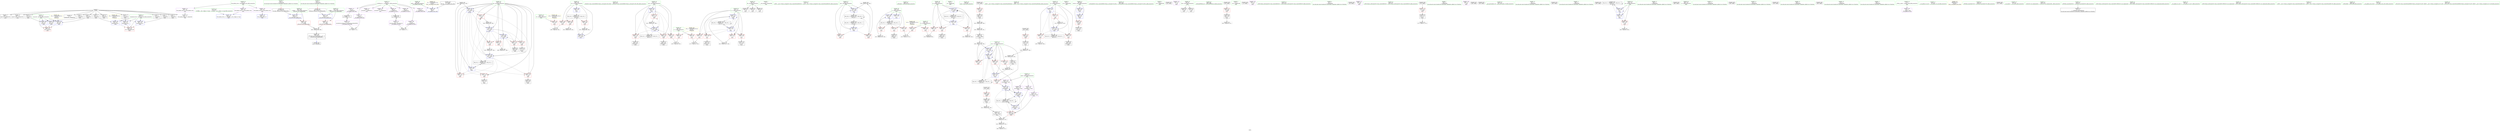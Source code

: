 digraph "SVFG" {
	label="SVFG";

	Node0x55cd1e6751c0 [shape=record,color=grey,label="{NodeID: 0\nNullPtr}"];
	Node0x55cd1e6751c0 -> Node0x55cd1e6a2020[style=solid];
	Node0x55cd1e6751c0 -> Node0x55cd1e6a2120[style=solid];
	Node0x55cd1e6751c0 -> Node0x55cd1e6a21f0[style=solid];
	Node0x55cd1e6751c0 -> Node0x55cd1e6a22c0[style=solid];
	Node0x55cd1e6751c0 -> Node0x55cd1e6a2390[style=solid];
	Node0x55cd1e6751c0 -> Node0x55cd1e6a2460[style=solid];
	Node0x55cd1e6751c0 -> Node0x55cd1e6a2530[style=solid];
	Node0x55cd1e6751c0 -> Node0x55cd1e6a2600[style=solid];
	Node0x55cd1e6751c0 -> Node0x55cd1e6a26d0[style=solid];
	Node0x55cd1e6751c0 -> Node0x55cd1e6a27a0[style=solid];
	Node0x55cd1e6751c0 -> Node0x55cd1e6a2870[style=solid];
	Node0x55cd1e6751c0 -> Node0x55cd1e6a2940[style=solid];
	Node0x55cd1e6751c0 -> Node0x55cd1e6a8e10[style=solid];
	Node0x55cd1e6ebc50 [shape=record,color=black,label="{NodeID: 443\n390 = PHI(131, )\n0th arg _ZStorSt13_Ios_OpenmodeS_ }"];
	Node0x55cd1e6ebc50 -> Node0x55cd1e6abc60[style=solid];
	Node0x55cd1e6a39b0 [shape=record,color=blue,label="{NodeID: 194\n94\<--219\nexn.slot\<--\nmain\n}"];
	Node0x55cd1e6a39b0 -> Node0x55cd1e6a6370[style=dashed];
	Node0x55cd1e684a40 [shape=record,color=purple,label="{NodeID: 111\n72\<--8\n\<--_Z1SB5cxx11\n__cxx_global_array_dtor\n}"];
	Node0x55cd1e684a40 -> Node0x55cd1e4df320[style=solid];
	Node0x55cd1e685400 [shape=record,color=green,label="{NodeID: 28\n68\<--69\n.addr\<--.addr_field_insensitive\n__cxx_global_array_dtor\n}"];
	Node0x55cd1e685400 -> Node0x55cd1e6a8f10[style=solid];
	Node0x55cd1e6b2020 [shape=record,color=grey,label="{NodeID: 305\n256 = Binary(255, 166, )\n}"];
	Node0x55cd1e6b2020 -> Node0x55cd1e6a3e90[style=solid];
	Node0x55cd1e6a6b90 [shape=record,color=red,label="{NodeID: 139\n184\<--108\n\<--i10\nmain\n}"];
	Node0x55cd1e6a6b90 -> Node0x55cd1e6b3e20[style=solid];
	Node0x55cd1e6a1580 [shape=record,color=green,label="{NodeID: 56\n191\<--192\n_ZStlsISt11char_traitsIcEERSt13basic_ostreamIcT_ES5_PKc\<--_ZStlsISt11char_traitsIcEERSt13basic_ostreamIcT_ES5_PKc_field_insensitive\n}"];
	Node0x55cd1e6a8250 [shape=record,color=red,label="{NodeID: 167\n315\<--126\n\<--r\nmain\n}"];
	Node0x55cd1e6a8250 -> Node0x55cd1e6b4420[style=solid];
	Node0x55cd1e6a2e50 [shape=record,color=black,label="{NodeID: 84\n200\<--92\n\<--fin\nmain\n}"];
	Node0x55cd1e6999e0 [shape=record,color=green,label="{NodeID: 1\n7\<--1\n__dso_handle\<--dummyObj\nGlob }"];
	Node0x55cd1e6ebde0 [shape=record,color=black,label="{NodeID: 444\n391 = PHI(132, )\n1st arg _ZStorSt13_Ios_OpenmodeS_ }"];
	Node0x55cd1e6ebde0 -> Node0x55cd1e6abd30[style=solid];
	Node0x55cd1e6a3a80 [shape=record,color=blue,label="{NodeID: 195\n96\<--221\nehselector.slot\<--\nmain\n}"];
	Node0x55cd1e6a3a80 -> Node0x55cd1e6a6440[style=dashed];
	Node0x55cd1e684b10 [shape=record,color=purple,label="{NodeID: 112\n79\<--8\n\<--_Z1SB5cxx11\n__cxx_global_array_dtor\n}"];
	Node0x55cd1e684b10 -> Node0x55cd1e6b4120[style=solid];
	Node0x55cd1e6854d0 [shape=record,color=green,label="{NodeID: 29\n77\<--78\n_ZNSt7__cxx1112basic_stringIcSt11char_traitsIcESaIcEED1Ev\<--_ZNSt7__cxx1112basic_stringIcSt11char_traitsIcESaIcEED1Ev_field_insensitive\n}"];
	Node0x55cd1e6b21a0 [shape=record,color=grey,label="{NodeID: 306\n349 = Binary(348, 166, )\n}"];
	Node0x55cd1e6b21a0 -> Node0x55cd1e6ab920[style=solid];
	Node0x55cd1e6a6c60 [shape=record,color=red,label="{NodeID: 140\n193\<--108\n\<--i10\nmain\n}"];
	Node0x55cd1e6a6c60 -> Node0x55cd1e6b1720[style=solid];
	Node0x55cd1e6a1680 [shape=record,color=green,label="{NodeID: 57\n196\<--197\n_ZNSolsEi\<--_ZNSolsEi_field_insensitive\n}"];
	Node0x55cd1e6d7920 [shape=record,color=yellow,style=double,label="{NodeID: 417\n2V_1 = ENCHI(MR_2V_0)\npts\{69 \}\nFun[__cxx_global_array_dtor]}"];
	Node0x55cd1e6d7920 -> Node0x55cd1e6a8f10[style=dashed];
	Node0x55cd1e6a8320 [shape=record,color=red,label="{NodeID: 168\n319\<--126\n\<--r\nmain\n}"];
	Node0x55cd1e6a8320 -> Node0x55cd1e6a09a0[style=solid];
	Node0x55cd1e6a2f20 [shape=record,color=black,label="{NodeID: 85\n158\<--157\nidxprom\<--\nmain\n}"];
	Node0x55cd1e682720 [shape=record,color=green,label="{NodeID: 2\n11\<--1\n.str\<--dummyObj\nGlob }"];
	Node0x55cd1e6ebee0 [shape=record,color=black,label="{NodeID: 445\n67 = PHI()\n0th arg __cxx_global_array_dtor }"];
	Node0x55cd1e6ebee0 -> Node0x55cd1e6a8f10[style=solid];
	Node0x55cd1e6a3b50 [shape=record,color=blue,label="{NodeID: 196\n114\<--129\nptr\<--\nmain\n}"];
	Node0x55cd1e6a3b50 -> Node0x55cd1e6a7070[style=dashed];
	Node0x55cd1e6a3b50 -> Node0x55cd1e6a7140[style=dashed];
	Node0x55cd1e6a3b50 -> Node0x55cd1e6a7210[style=dashed];
	Node0x55cd1e6a3b50 -> Node0x55cd1e6a72e0[style=dashed];
	Node0x55cd1e6a3b50 -> Node0x55cd1e6a3e90[style=dashed];
	Node0x55cd1e6a3b50 -> Node0x55cd1e6a4030[style=dashed];
	Node0x55cd1e6a3b50 -> Node0x55cd1e6c0b00[style=dashed];
	Node0x55cd1e684be0 [shape=record,color=purple,label="{NodeID: 113\n159\<--8\narrayidx\<--_Z1SB5cxx11\nmain\n}"];
	Node0x55cd1e6855d0 [shape=record,color=green,label="{NodeID: 30\n85\<--86\nmain\<--main_field_insensitive\n}"];
	Node0x55cd1e6b2320 [shape=record,color=grey,label="{NodeID: 307\n282 = Binary(166, 281, )\n}"];
	Node0x55cd1e6b2320 -> Node0x55cd1e6a0800[style=solid];
	Node0x55cd1e6a6d30 [shape=record,color=red,label="{NodeID: 141\n366\<--108\n\<--i10\nmain\n}"];
	Node0x55cd1e6a6d30 -> Node0x55cd1e6b1ea0[style=solid];
	Node0x55cd1e6a1780 [shape=record,color=green,label="{NodeID: 58\n236\<--237\n_ZNSt7__cxx1112basic_stringIcSt11char_traitsIcESaIcEEixEm\<--_ZNSt7__cxx1112basic_stringIcSt11char_traitsIcESaIcEEixEm_field_insensitive\n}"];
	Node0x55cd1e6a83f0 [shape=record,color=red,label="{NodeID: 169\n326\<--126\n\<--r\nmain\n}"];
	Node0x55cd1e6a83f0 -> Node0x55cd1e6a0b40[style=solid];
	Node0x55cd1e6a2ff0 [shape=record,color=black,label="{NodeID: 86\n209\<--208\nidxprom26\<--\nmain\n}"];
	Node0x55cd1e6822e0 [shape=record,color=green,label="{NodeID: 3\n13\<--1\n.str.2\<--dummyObj\nGlob }"];
	Node0x55cd1e6eca10 [shape=record,color=black,label="{NodeID: 446\n130 = PHI(389, )\n}"];
	Node0x55cd1e6a3c20 [shape=record,color=blue,label="{NodeID: 197\n116\<--129\np31\<--\nmain\n}"];
	Node0x55cd1e6a3c20 -> Node0x55cd1e6a76f0[style=dashed];
	Node0x55cd1e6a3c20 -> Node0x55cd1e6a77c0[style=dashed];
	Node0x55cd1e6a3c20 -> Node0x55cd1e6a7890[style=dashed];
	Node0x55cd1e6a3c20 -> Node0x55cd1e6a7960[style=dashed];
	Node0x55cd1e6a3c20 -> Node0x55cd1e6a4440[style=dashed];
	Node0x55cd1e6a3c20 -> Node0x55cd1e6c1000[style=dashed];
	Node0x55cd1e684cb0 [shape=record,color=purple,label="{NodeID: 114\n325\<--8\narrayidx77\<--_Z1SB5cxx11\nmain\n}"];
	Node0x55cd1e6856d0 [shape=record,color=green,label="{NodeID: 31\n88\<--89\nretval\<--retval_field_insensitive\nmain\n}"];
	Node0x55cd1e6856d0 -> Node0x55cd1e6a62a0[style=solid];
	Node0x55cd1e6856d0 -> Node0x55cd1e6a8fe0[style=solid];
	Node0x55cd1e6856d0 -> Node0x55cd1e6abb90[style=solid];
	Node0x55cd1e6b24a0 [shape=record,color=grey,label="{NodeID: 308\n281 = Binary(280, 249, )\n}"];
	Node0x55cd1e6b24a0 -> Node0x55cd1e6b2320[style=solid];
	Node0x55cd1e6a6e00 [shape=record,color=red,label="{NodeID: 142\n204\<--112\n\<--p\nmain\n}"];
	Node0x55cd1e6a6e00 -> Node0x55cd1e6b4720[style=solid];
	Node0x55cd1e6a1880 [shape=record,color=green,label="{NodeID: 59\n361\<--362\n_ZSt4endlIcSt11char_traitsIcEERSt13basic_ostreamIT_T0_ES6_\<--_ZSt4endlIcSt11char_traitsIcEERSt13basic_ostreamIT_T0_ES6__field_insensitive\n}"];
	Node0x55cd1e6a84c0 [shape=record,color=red,label="{NodeID: 170\n341\<--126\n\<--r\nmain\n}"];
	Node0x55cd1e6a84c0 -> Node0x55cd1e6b2920[style=solid];
	Node0x55cd1e6a30c0 [shape=record,color=black,label="{NodeID: 87\n234\<--233\nconv\<--\nmain\n}"];
	Node0x55cd1e682370 [shape=record,color=green,label="{NodeID: 4\n15\<--1\n.str.3\<--dummyObj\nGlob }"];
	Node0x55cd1e6ecc40 [shape=record,color=black,label="{NodeID: 447\n145 = PHI()\n}"];
	Node0x55cd1e6a3cf0 [shape=record,color=blue,label="{NodeID: 198\n118\<--212\ncurr\<--\nmain\n}"];
	Node0x55cd1e6a3cf0 -> Node0x55cd1e6a7a30[style=dashed];
	Node0x55cd1e6a3cf0 -> Node0x55cd1e6a7bd0[style=dashed];
	Node0x55cd1e6a3cf0 -> Node0x55cd1e6a7ca0[style=dashed];
	Node0x55cd1e6a3cf0 -> Node0x55cd1e6a3cf0[style=dashed];
	Node0x55cd1e6a3cf0 -> Node0x55cd1e6a3dc0[style=dashed];
	Node0x55cd1e6a3cf0 -> Node0x55cd1e6a4100[style=dashed];
	Node0x55cd1e6a3cf0 -> Node0x55cd1e6c1500[style=dashed];
	Node0x55cd1e6a5830 [shape=record,color=purple,label="{NodeID: 115\n135\<--11\n\<--.str\nmain\n}"];
	Node0x55cd1e6857a0 [shape=record,color=green,label="{NodeID: 32\n90\<--91\nfout\<--fout_field_insensitive\nmain\n}"];
	Node0x55cd1e6857a0 -> Node0x55cd1e6a2b10[style=solid];
	Node0x55cd1e6857a0 -> Node0x55cd1e6a2be0[style=solid];
	Node0x55cd1e6b2620 [shape=record,color=grey,label="{NodeID: 309\n288 = Binary(287, 166, )\n}"];
	Node0x55cd1e6b2620 -> Node0x55cd1e6a41d0[style=solid];
	Node0x55cd1e6a6ed0 [shape=record,color=red,label="{NodeID: 143\n208\<--112\n\<--p\nmain\n}"];
	Node0x55cd1e6a6ed0 -> Node0x55cd1e6a2ff0[style=solid];
	Node0x55cd1e6a1980 [shape=record,color=green,label="{NodeID: 60\n363\<--364\n_ZNSolsEPFRSoS_E\<--_ZNSolsEPFRSoS_E_field_insensitive\n}"];
	Node0x55cd1e6c0100 [shape=record,color=black,label="{NodeID: 337\nMR_18V_3 = PHI(MR_18V_4, MR_18V_2, )\npts\{109 \}\n}"];
	Node0x55cd1e6c0100 -> Node0x55cd1e6a6b90[style=dashed];
	Node0x55cd1e6c0100 -> Node0x55cd1e6a6c60[style=dashed];
	Node0x55cd1e6c0100 -> Node0x55cd1e6a6d30[style=dashed];
	Node0x55cd1e6c0100 -> Node0x55cd1e6abac0[style=dashed];
	Node0x55cd1e6a8590 [shape=record,color=red,label="{NodeID: 171\n238\<--235\n\<--call36\nmain\n}"];
	Node0x55cd1e6a8590 -> Node0x55cd1e6a3190[style=solid];
	Node0x55cd1e6a3190 [shape=record,color=black,label="{NodeID: 88\n239\<--238\nconv37\<--\nmain\n}"];
	Node0x55cd1e6a3190 -> Node0x55cd1e6b3ca0[style=solid];
	Node0x55cd1e682480 [shape=record,color=green,label="{NodeID: 5\n17\<--1\n.str.4\<--dummyObj\nGlob }"];
	Node0x55cd1e6ecd10 [shape=record,color=black,label="{NodeID: 448\n31 = PHI()\n}"];
	Node0x55cd1e6a3dc0 [shape=record,color=blue,label="{NodeID: 199\n118\<--253\ncurr\<--or\nmain\n}"];
	Node0x55cd1e6a3dc0 -> Node0x55cd1e6a7b00[style=dashed];
	Node0x55cd1e6a3dc0 -> Node0x55cd1e6a3cf0[style=dashed];
	Node0x55cd1e6a3dc0 -> Node0x55cd1e6c1500[style=dashed];
	Node0x55cd1e6a58c0 [shape=record,color=purple,label="{NodeID: 116\n139\<--13\n\<--.str.2\nmain\n}"];
	Node0x55cd1e685870 [shape=record,color=green,label="{NodeID: 33\n92\<--93\nfin\<--fin_field_insensitive\nmain\n}"];
	Node0x55cd1e685870 -> Node0x55cd1e6a2cb0[style=solid];
	Node0x55cd1e685870 -> Node0x55cd1e6a2d80[style=solid];
	Node0x55cd1e685870 -> Node0x55cd1e6a2e50[style=solid];
	Node0x55cd1e6b27a0 [shape=record,color=grey,label="{NodeID: 310\n285 = Binary(284, 283, )\n}"];
	Node0x55cd1e6b27a0 -> Node0x55cd1e6a4100[style=solid];
	Node0x55cd1e6a6fa0 [shape=record,color=red,label="{NodeID: 144\n214\<--112\n\<--p\nmain\n}"];
	Node0x55cd1e6a6fa0 -> Node0x55cd1e6b2f20[style=solid];
	Node0x55cd1e6a1a80 [shape=record,color=green,label="{NodeID: 61\n373\<--374\n_ZNSt14basic_ifstreamIcSt11char_traitsIcEED1Ev\<--_ZNSt14basic_ifstreamIcSt11char_traitsIcEED1Ev_field_insensitive\n}"];
	Node0x55cd1e6c0600 [shape=record,color=black,label="{NodeID: 338\nMR_20V_2 = PHI(MR_20V_4, MR_20V_1, )\npts\{113 \}\n}"];
	Node0x55cd1e6c0600 -> Node0x55cd1e6a9660[style=dashed];
	Node0x55cd1e6a8660 [shape=record,color=red,label="{NodeID: 172\n246\<--245\n\<--call41\nmain\n}"];
	Node0x55cd1e6a8660 -> Node0x55cd1e6a3330[style=solid];
	Node0x55cd1e6a3260 [shape=record,color=black,label="{NodeID: 89\n244\<--243\nconv39\<--\nmain\n}"];
	Node0x55cd1e682510 [shape=record,color=green,label="{NodeID: 6\n20\<--1\n\<--dummyObj\nCan only get source location for instruction, argument, global var or function.}"];
	Node0x55cd1e6ecde0 [shape=record,color=black,label="{NodeID: 449\n60 = PHI()\n}"];
	Node0x55cd1e6a3e90 [shape=record,color=blue,label="{NodeID: 200\n114\<--256\nptr\<--inc44\nmain\n}"];
	Node0x55cd1e6a3e90 -> Node0x55cd1e6a7070[style=dashed];
	Node0x55cd1e6a3e90 -> Node0x55cd1e6a7140[style=dashed];
	Node0x55cd1e6a3e90 -> Node0x55cd1e6a7210[style=dashed];
	Node0x55cd1e6a3e90 -> Node0x55cd1e6a72e0[style=dashed];
	Node0x55cd1e6a3e90 -> Node0x55cd1e6a3e90[style=dashed];
	Node0x55cd1e6a3e90 -> Node0x55cd1e6a4030[style=dashed];
	Node0x55cd1e6a3e90 -> Node0x55cd1e6c0b00[style=dashed];
	Node0x55cd1e6a5950 [shape=record,color=purple,label="{NodeID: 117\n189\<--15\n\<--.str.3\nmain\n}"];
	Node0x55cd1e685940 [shape=record,color=green,label="{NodeID: 34\n94\<--95\nexn.slot\<--exn.slot_field_insensitive\nmain\n}"];
	Node0x55cd1e685940 -> Node0x55cd1e6a6370[style=solid];
	Node0x55cd1e685940 -> Node0x55cd1e6a9250[style=solid];
	Node0x55cd1e685940 -> Node0x55cd1e6a93f0[style=solid];
	Node0x55cd1e685940 -> Node0x55cd1e6a39b0[style=solid];
	Node0x55cd1e6b2920 [shape=record,color=grey,label="{NodeID: 311\n342 = Binary(341, 166, )\n}"];
	Node0x55cd1e6b2920 -> Node0x55cd1e6ab850[style=solid];
	Node0x55cd1e6a7070 [shape=record,color=red,label="{NodeID: 145\n233\<--114\n\<--ptr\nmain\n}"];
	Node0x55cd1e6a7070 -> Node0x55cd1e6a30c0[style=solid];
	Node0x55cd1e6a1b80 [shape=record,color=green,label="{NodeID: 62\n376\<--377\n_ZNSt14basic_ofstreamIcSt11char_traitsIcEED1Ev\<--_ZNSt14basic_ofstreamIcSt11char_traitsIcEED1Ev_field_insensitive\n}"];
	Node0x55cd1e6c0b00 [shape=record,color=black,label="{NodeID: 339\nMR_22V_2 = PHI(MR_22V_4, MR_22V_1, )\npts\{115 \}\n}"];
	Node0x55cd1e6c0b00 -> Node0x55cd1e6a3b50[style=dashed];
	Node0x55cd1e6a8730 [shape=record,color=red,label="{NodeID: 173\n271\<--270\n\<--call50\nmain\n}"];
	Node0x55cd1e6a8730 -> Node0x55cd1e6a3670[style=solid];
	Node0x55cd1e6a3330 [shape=record,color=black,label="{NodeID: 90\n247\<--246\nconv42\<--\nmain\n}"];
	Node0x55cd1e6a3330 -> Node0x55cd1e6b1ba0[style=solid];
	Node0x55cd1e6825a0 [shape=record,color=green,label="{NodeID: 7\n129\<--1\n\<--dummyObj\nCan only get source location for instruction, argument, global var or function.}"];
	Node0x55cd1e6eceb0 [shape=record,color=black,label="{NodeID: 450\n245 = PHI()\n}"];
	Node0x55cd1e6eceb0 -> Node0x55cd1e6a8660[style=solid];
	Node0x55cd1e6a3f60 [shape=record,color=blue,label="{NodeID: 201\n261\<--258\narrayidx46\<--\nmain\n}"];
	Node0x55cd1e6a3f60 -> Node0x55cd1e6a88d0[style=dashed];
	Node0x55cd1e6a3f60 -> Node0x55cd1e6a3f60[style=dashed];
	Node0x55cd1e6a3f60 -> Node0x55cd1e6a4370[style=dashed];
	Node0x55cd1e6a3f60 -> Node0x55cd1e6c3200[style=dashed];
	Node0x55cd1e6a5a20 [shape=record,color=purple,label="{NodeID: 118\n198\<--17\n\<--.str.4\nmain\n}"];
	Node0x55cd1e685a10 [shape=record,color=green,label="{NodeID: 35\n96\<--97\nehselector.slot\<--ehselector.slot_field_insensitive\nmain\n}"];
	Node0x55cd1e685a10 -> Node0x55cd1e6a6440[style=solid];
	Node0x55cd1e685a10 -> Node0x55cd1e6a9320[style=solid];
	Node0x55cd1e685a10 -> Node0x55cd1e6a94c0[style=solid];
	Node0x55cd1e685a10 -> Node0x55cd1e6a3a80[style=solid];
	Node0x55cd1e6b2aa0 [shape=record,color=grey,label="{NodeID: 312\n354 = Binary(353, 166, )\n}"];
	Node0x55cd1e6b2aa0 -> Node0x55cd1e6ab9f0[style=solid];
	Node0x55cd1e6a7140 [shape=record,color=red,label="{NodeID: 146\n243\<--114\n\<--ptr\nmain\n}"];
	Node0x55cd1e6a7140 -> Node0x55cd1e6a3260[style=solid];
	Node0x55cd1e6a1c80 [shape=record,color=green,label="{NodeID: 63\n392\<--393\n__a.addr\<--__a.addr_field_insensitive\n_ZStorSt13_Ios_OpenmodeS_\n}"];
	Node0x55cd1e6a1c80 -> Node0x55cd1e6a8a70[style=solid];
	Node0x55cd1e6a1c80 -> Node0x55cd1e6abc60[style=solid];
	Node0x55cd1e6c1000 [shape=record,color=black,label="{NodeID: 340\nMR_24V_2 = PHI(MR_24V_4, MR_24V_1, )\npts\{117 \}\n}"];
	Node0x55cd1e6c1000 -> Node0x55cd1e6a3c20[style=dashed];
	Node0x55cd1e6a8800 [shape=record,color=red,label="{NodeID: 174\n279\<--278\n\<--call55\nmain\n}"];
	Node0x55cd1e6a8800 -> Node0x55cd1e6a0730[style=solid];
	Node0x55cd1e6a3400 [shape=record,color=black,label="{NodeID: 91\n251\<--250\nconv43\<--shl\nmain\n}"];
	Node0x55cd1e6a3400 -> Node0x55cd1e6b1d20[style=solid];
	Node0x55cd1e681640 [shape=record,color=green,label="{NodeID: 8\n131\<--1\n\<--dummyObj\nCan only get source location for instruction, argument, global var or function.|{<s0>6}}"];
	Node0x55cd1e681640:s0 -> Node0x55cd1e6ebc50[style=solid,color=red];
	Node0x55cd1e6ecfb0 [shape=record,color=black,label="{NodeID: 451\n148 = PHI()\n}"];
	Node0x55cd1e6a4030 [shape=record,color=blue,label="{NodeID: 202\n114\<--265\nptr\<--inc47\nmain\n}"];
	Node0x55cd1e6a4030 -> Node0x55cd1e6a73b0[style=dashed];
	Node0x55cd1e6a4030 -> Node0x55cd1e6a7480[style=dashed];
	Node0x55cd1e6a4030 -> Node0x55cd1e6a7550[style=dashed];
	Node0x55cd1e6a4030 -> Node0x55cd1e6a7620[style=dashed];
	Node0x55cd1e6a4030 -> Node0x55cd1e6a41d0[style=dashed];
	Node0x55cd1e6a4030 -> Node0x55cd1e6a42a0[style=dashed];
	Node0x55cd1e6a5af0 [shape=record,color=purple,label="{NodeID: 119\n443\<--19\nllvm.global_ctors_0\<--llvm.global_ctors\nGlob }"];
	Node0x55cd1e6a5af0 -> Node0x55cd1e6a8c10[style=solid];
	Node0x55cd1e683c30 [shape=record,color=green,label="{NodeID: 36\n98\<--99\nL\<--L_field_insensitive\nmain\n}"];
	Node0x55cd1e683c30 -> Node0x55cd1e6a6510[style=solid];
	Node0x55cd1e683c30 -> Node0x55cd1e6a65e0[style=solid];
	Node0x55cd1e6b2c20 [shape=record,color=grey,label="{NodeID: 313\n165 = Binary(164, 166, )\n}"];
	Node0x55cd1e6b2c20 -> Node0x55cd1e6a9180[style=solid];
	Node0x55cd1e6a7210 [shape=record,color=red,label="{NodeID: 147\n255\<--114\n\<--ptr\nmain\n}"];
	Node0x55cd1e6a7210 -> Node0x55cd1e6b2020[style=solid];
	Node0x55cd1e6a1d50 [shape=record,color=green,label="{NodeID: 64\n394\<--395\n__b.addr\<--__b.addr_field_insensitive\n_ZStorSt13_Ios_OpenmodeS_\n}"];
	Node0x55cd1e6a1d50 -> Node0x55cd1e6a8b40[style=solid];
	Node0x55cd1e6a1d50 -> Node0x55cd1e6abd30[style=solid];
	Node0x55cd1e6c1500 [shape=record,color=black,label="{NodeID: 341\nMR_26V_2 = PHI(MR_26V_3, MR_26V_1, )\npts\{119 \}\n}"];
	Node0x55cd1e6c1500 -> Node0x55cd1e6a3cf0[style=dashed];
	Node0x55cd1e6c1500 -> Node0x55cd1e6c1500[style=dashed];
	Node0x55cd1e6a88d0 [shape=record,color=red,label="{NodeID: 175\n322\<--321\n\<--arrayidx75\nmain\n}"];
	Node0x55cd1e6a88d0 -> Node0x55cd1e6b33a0[style=solid];
	Node0x55cd1e6a34d0 [shape=record,color=black,label="{NodeID: 92\n260\<--259\nidxprom45\<--\nmain\n}"];
	Node0x55cd1e6816d0 [shape=record,color=green,label="{NodeID: 9\n132\<--1\n\<--dummyObj\nCan only get source location for instruction, argument, global var or function.|{<s0>6}}"];
	Node0x55cd1e6816d0:s0 -> Node0x55cd1e6ebde0[style=solid,color=red];
	Node0x55cd1e6ed0b0 [shape=record,color=black,label="{NodeID: 452\n149 = PHI()\n}"];
	Node0x55cd1e6a4100 [shape=record,color=blue,label="{NodeID: 203\n118\<--285\ncurr\<--or60\nmain\n}"];
	Node0x55cd1e6a4100 -> Node0x55cd1e6a7bd0[style=dashed];
	Node0x55cd1e6a4100 -> Node0x55cd1e6a7ca0[style=dashed];
	Node0x55cd1e6a4100 -> Node0x55cd1e6a3cf0[style=dashed];
	Node0x55cd1e6a4100 -> Node0x55cd1e6a4100[style=dashed];
	Node0x55cd1e6a4100 -> Node0x55cd1e6c1500[style=dashed];
	Node0x55cd1e6a5bc0 [shape=record,color=purple,label="{NodeID: 120\n444\<--19\nllvm.global_ctors_1\<--llvm.global_ctors\nGlob }"];
	Node0x55cd1e6a5bc0 -> Node0x55cd1e6a8d10[style=solid];
	Node0x55cd1e683d00 [shape=record,color=green,label="{NodeID: 37\n100\<--101\nD\<--D_field_insensitive\nmain\n}"];
	Node0x55cd1e683d00 -> Node0x55cd1e6a66b0[style=solid];
	Node0x55cd1e683d00 -> Node0x55cd1e6a6780[style=solid];
	Node0x55cd1e6b2da0 [shape=record,color=grey,label="{NodeID: 314\n400 = Binary(398, 399, )\n}"];
	Node0x55cd1e6b2da0 -> Node0x55cd1e6a0e80[style=solid];
	Node0x55cd1e6a72e0 [shape=record,color=red,label="{NodeID: 148\n264\<--114\n\<--ptr\nmain\n}"];
	Node0x55cd1e6a72e0 -> Node0x55cd1e6b3520[style=solid];
	Node0x55cd1e6a1e20 [shape=record,color=green,label="{NodeID: 65\n410\<--411\n__gxx_personality_v0\<--__gxx_personality_v0_field_insensitive\n}"];
	Node0x55cd1e6c1a00 [shape=record,color=black,label="{NodeID: 342\nMR_28V_2 = PHI(MR_28V_4, MR_28V_1, )\npts\{121 \}\n}"];
	Node0x55cd1e6c1a00 -> Node0x55cd1e6a4510[style=dashed];
	Node0x55cd1e6a89a0 [shape=record,color=red,label="{NodeID: 176\n329\<--328\n\<--call80\nmain\n}"];
	Node0x55cd1e6a89a0 -> Node0x55cd1e6a0c10[style=solid];
	Node0x55cd1e6a35a0 [shape=record,color=black,label="{NodeID: 93\n269\<--268\nconv48\<--\nmain\n}"];
	Node0x55cd1e681760 [shape=record,color=green,label="{NodeID: 10\n141\<--1\n\<--dummyObj\nCan only get source location for instruction, argument, global var or function.}"];
	Node0x55cd1e6ed180 [shape=record,color=black,label="{NodeID: 453\n160 = PHI()\n}"];
	Node0x55cd1e6a41d0 [shape=record,color=blue,label="{NodeID: 204\n114\<--288\nptr\<--inc61\nmain\n}"];
	Node0x55cd1e6a41d0 -> Node0x55cd1e6a73b0[style=dashed];
	Node0x55cd1e6a41d0 -> Node0x55cd1e6a7480[style=dashed];
	Node0x55cd1e6a41d0 -> Node0x55cd1e6a7550[style=dashed];
	Node0x55cd1e6a41d0 -> Node0x55cd1e6a7620[style=dashed];
	Node0x55cd1e6a41d0 -> Node0x55cd1e6a41d0[style=dashed];
	Node0x55cd1e6a41d0 -> Node0x55cd1e6a42a0[style=dashed];
	Node0x55cd1e6a5cc0 [shape=record,color=purple,label="{NodeID: 121\n445\<--19\nllvm.global_ctors_2\<--llvm.global_ctors\nGlob }"];
	Node0x55cd1e6a5cc0 -> Node0x55cd1e6a8e10[style=solid];
	Node0x55cd1e683dd0 [shape=record,color=green,label="{NodeID: 38\n102\<--103\nN\<--N_field_insensitive\nmain\n}"];
	Node0x55cd1e683dd0 -> Node0x55cd1e6a6850[style=solid];
	Node0x55cd1e6b2f20 [shape=record,color=grey,label="{NodeID: 315\n215 = Binary(214, 166, )\n}"];
	Node0x55cd1e6b2f20 -> Node0x55cd1e6a38e0[style=solid];
	Node0x55cd1e6a73b0 [shape=record,color=red,label="{NodeID: 149\n268\<--114\n\<--ptr\nmain\n}"];
	Node0x55cd1e6a73b0 -> Node0x55cd1e6a35a0[style=solid];
	Node0x55cd1e6a1f20 [shape=record,color=green,label="{NodeID: 66\n21\<--438\n_GLOBAL__sub_I_slippy_0_0.cpp\<--_GLOBAL__sub_I_slippy_0_0.cpp_field_insensitive\n}"];
	Node0x55cd1e6a1f20 -> Node0x55cd1e6a8d10[style=solid];
	Node0x55cd1e6c2710 [shape=record,color=black,label="{NodeID: 343\nMR_30V_2 = PHI(MR_30V_4, MR_30V_1, )\npts\{123 \}\n}"];
	Node0x55cd1e6c2710 -> Node0x55cd1e6a45e0[style=dashed];
	Node0x55cd1e6a8a70 [shape=record,color=red,label="{NodeID: 177\n398\<--392\n\<--__a.addr\n_ZStorSt13_Ios_OpenmodeS_\n}"];
	Node0x55cd1e6a8a70 -> Node0x55cd1e6b2da0[style=solid];
	Node0x55cd1e6a3670 [shape=record,color=black,label="{NodeID: 94\n272\<--271\nconv51\<--\nmain\n}"];
	Node0x55cd1e6a3670 -> Node0x55cd1e6b3820[style=solid];
	Node0x55cd1e683580 [shape=record,color=green,label="{NodeID: 11\n166\<--1\n\<--dummyObj\nCan only get source location for instruction, argument, global var or function.}"];
	Node0x55cd1e6ed250 [shape=record,color=black,label="{NodeID: 454\n359 = PHI()\n}"];
	Node0x55cd1e6a42a0 [shape=record,color=blue,label="{NodeID: 205\n114\<--292\nptr\<--inc62\nmain\n}"];
	Node0x55cd1e6a42a0 -> Node0x55cd1e6a7070[style=dashed];
	Node0x55cd1e6a42a0 -> Node0x55cd1e6a7140[style=dashed];
	Node0x55cd1e6a42a0 -> Node0x55cd1e6a7210[style=dashed];
	Node0x55cd1e6a42a0 -> Node0x55cd1e6a72e0[style=dashed];
	Node0x55cd1e6a42a0 -> Node0x55cd1e6a3e90[style=dashed];
	Node0x55cd1e6a42a0 -> Node0x55cd1e6a4030[style=dashed];
	Node0x55cd1e6a42a0 -> Node0x55cd1e6c0b00[style=dashed];
	Node0x55cd1e6a5dc0 [shape=record,color=purple,label="{NodeID: 122\n52\<--51\narrayctor.next\<--arrayctor.cur\n__cxx_global_var_init.1\n}"];
	Node0x55cd1e6a5dc0 -> Node0x55cd1e6b1180[style=solid];
	Node0x55cd1e6a5dc0 -> Node0x55cd1e6b3b20[style=solid];
	Node0x55cd1e683ea0 [shape=record,color=green,label="{NodeID: 39\n104\<--105\ni\<--i_field_insensitive\nmain\n}"];
	Node0x55cd1e683ea0 -> Node0x55cd1e6a6920[style=solid];
	Node0x55cd1e683ea0 -> Node0x55cd1e6a69f0[style=solid];
	Node0x55cd1e683ea0 -> Node0x55cd1e6a6ac0[style=solid];
	Node0x55cd1e683ea0 -> Node0x55cd1e6a90b0[style=solid];
	Node0x55cd1e683ea0 -> Node0x55cd1e6a9180[style=solid];
	Node0x55cd1e6b30a0 [shape=record,color=grey,label="{NodeID: 316\n334 = Binary(333, 335, )\n}"];
	Node0x55cd1e6b30a0 -> Node0x55cd1e6b45a0[style=solid];
	Node0x55cd1e6a7480 [shape=record,color=red,label="{NodeID: 150\n276\<--114\n\<--ptr\nmain\n}"];
	Node0x55cd1e6a7480 -> Node0x55cd1e6a3740[style=solid];
	Node0x55cd1e6a2020 [shape=record,color=black,label="{NodeID: 67\n2\<--3\ndummyVal\<--dummyVal\n}"];
	Node0x55cd1e6c2800 [shape=record,color=black,label="{NodeID: 344\nMR_32V_2 = PHI(MR_32V_3, MR_32V_1, )\npts\{125 \}\n}"];
	Node0x55cd1e6c2800 -> Node0x55cd1e6a46b0[style=dashed];
	Node0x55cd1e6c2800 -> Node0x55cd1e6c2800[style=dashed];
	Node0x55cd1e6a8b40 [shape=record,color=red,label="{NodeID: 178\n399\<--394\n\<--__b.addr\n_ZStorSt13_Ios_OpenmodeS_\n}"];
	Node0x55cd1e6a8b40 -> Node0x55cd1e6b2da0[style=solid];
	Node0x55cd1e6a3740 [shape=record,color=black,label="{NodeID: 95\n277\<--276\nconv53\<--\nmain\n}"];
	Node0x55cd1e683650 [shape=record,color=green,label="{NodeID: 12\n206\<--1\n\<--dummyObj\nCan only get source location for instruction, argument, global var or function.}"];
	Node0x55cd1e6ed3b0 [shape=record,color=black,label="{NodeID: 455\n360 = PHI()\n}"];
	Node0x55cd1e6a4370 [shape=record,color=blue,label="{NodeID: 206\n297\<--294\narrayidx64\<--\nmain\n}"];
	Node0x55cd1e6a4370 -> Node0x55cd1e6a88d0[style=dashed];
	Node0x55cd1e6a4370 -> Node0x55cd1e6a3f60[style=dashed];
	Node0x55cd1e6a4370 -> Node0x55cd1e6a4370[style=dashed];
	Node0x55cd1e6a4370 -> Node0x55cd1e6c3200[style=dashed];
	Node0x55cd1e6a5e90 [shape=record,color=purple,label="{NodeID: 123\n75\<--74\narraydestroy.element\<--arraydestroy.elementPast\n__cxx_global_array_dtor\n}"];
	Node0x55cd1e6a5e90 -> Node0x55cd1e4df320[style=solid];
	Node0x55cd1e6a5e90 -> Node0x55cd1e6b4120[style=solid];
	Node0x55cd1e683f70 [shape=record,color=green,label="{NodeID: 40\n106\<--107\ns\<--s_field_insensitive\nmain\n}"];
	Node0x55cd1e6b3220 [shape=record,color=grey,label="{NodeID: 317\n331 = Binary(330, 249, )\n}"];
	Node0x55cd1e6b3220 -> Node0x55cd1e6a0ce0[style=solid];
	Node0x55cd1e6a7550 [shape=record,color=red,label="{NodeID: 151\n287\<--114\n\<--ptr\nmain\n}"];
	Node0x55cd1e6a7550 -> Node0x55cd1e6b2620[style=solid];
	Node0x55cd1e6a2120 [shape=record,color=black,label="{NodeID: 68\n169\<--3\n\<--dummyVal\nmain\n}"];
	Node0x55cd1e6c2d00 [shape=record,color=black,label="{NodeID: 345\nMR_34V_2 = PHI(MR_34V_3, MR_34V_1, )\npts\{127 \}\n}"];
	Node0x55cd1e6c2d00 -> Node0x55cd1e6a4780[style=dashed];
	Node0x55cd1e6c2d00 -> Node0x55cd1e6c2d00[style=dashed];
	Node0x55cd1e6a8c10 [shape=record,color=blue,label="{NodeID: 179\n443\<--20\nllvm.global_ctors_0\<--\nGlob }"];
	Node0x55cd1e6a0730 [shape=record,color=black,label="{NodeID: 96\n280\<--279\nconv56\<--\nmain\n}"];
	Node0x55cd1e6a0730 -> Node0x55cd1e6b24a0[style=solid];
	Node0x55cd1e683720 [shape=record,color=green,label="{NodeID: 13\n212\<--1\n\<--dummyObj\nCan only get source location for instruction, argument, global var or function.}"];
	Node0x55cd1e6ed480 [shape=record,color=black,label="{NodeID: 456\n190 = PHI()\n}"];
	Node0x55cd1e6a4440 [shape=record,color=blue,label="{NodeID: 207\n116\<--302\np31\<--inc66\nmain\n}"];
	Node0x55cd1e6a4440 -> Node0x55cd1e6a76f0[style=dashed];
	Node0x55cd1e6a4440 -> Node0x55cd1e6a77c0[style=dashed];
	Node0x55cd1e6a4440 -> Node0x55cd1e6a7890[style=dashed];
	Node0x55cd1e6a4440 -> Node0x55cd1e6a7960[style=dashed];
	Node0x55cd1e6a4440 -> Node0x55cd1e6a4440[style=dashed];
	Node0x55cd1e6a4440 -> Node0x55cd1e6c1000[style=dashed];
	Node0x55cd1e6a5f60 [shape=record,color=purple,label="{NodeID: 124\n210\<--110\narrayidx27\<--innit\nmain\n}"];
	Node0x55cd1e6a5f60 -> Node0x55cd1e6a3810[style=solid];
	Node0x55cd1e684040 [shape=record,color=green,label="{NodeID: 41\n108\<--109\ni10\<--i10_field_insensitive\nmain\n}"];
	Node0x55cd1e684040 -> Node0x55cd1e6a6b90[style=solid];
	Node0x55cd1e684040 -> Node0x55cd1e6a6c60[style=solid];
	Node0x55cd1e684040 -> Node0x55cd1e6a6d30[style=solid];
	Node0x55cd1e684040 -> Node0x55cd1e6a9590[style=solid];
	Node0x55cd1e684040 -> Node0x55cd1e6abac0[style=solid];
	Node0x55cd1e6d6b20 [shape=record,color=yellow,style=double,label="{NodeID: 401\n6V_1 = ENCHI(MR_6V_0)\npts\{95 \}\nFun[main]}"];
	Node0x55cd1e6d6b20 -> Node0x55cd1e6a9250[style=dashed];
	Node0x55cd1e6d6b20 -> Node0x55cd1e6a93f0[style=dashed];
	Node0x55cd1e6d6b20 -> Node0x55cd1e6a39b0[style=dashed];
	Node0x55cd1e6b33a0 [shape=record,color=grey,label="{NodeID: 318\n333 = Binary(322, 332, )\n}"];
	Node0x55cd1e6b33a0 -> Node0x55cd1e6b30a0[style=solid];
	Node0x55cd1e6a7620 [shape=record,color=red,label="{NodeID: 152\n291\<--114\n\<--ptr\nmain\n}"];
	Node0x55cd1e6a7620 -> Node0x55cd1e6b1a20[style=solid];
	Node0x55cd1e6a21f0 [shape=record,color=black,label="{NodeID: 69\n170\<--3\n\<--dummyVal\nmain\n}"];
	Node0x55cd1e6a21f0 -> Node0x55cd1e6a9250[style=solid];
	Node0x55cd1e6c3200 [shape=record,color=black,label="{NodeID: 346\nMR_36V_2 = PHI(MR_36V_5, MR_36V_1, )\npts\{1110000 \}\n}"];
	Node0x55cd1e6c3200 -> Node0x55cd1e6a88d0[style=dashed];
	Node0x55cd1e6c3200 -> Node0x55cd1e6a3810[style=dashed];
	Node0x55cd1e6c3200 -> Node0x55cd1e6a3f60[style=dashed];
	Node0x55cd1e6c3200 -> Node0x55cd1e6a4370[style=dashed];
	Node0x55cd1e6c3200 -> Node0x55cd1e6c3200[style=dashed];
	Node0x55cd1e6a8d10 [shape=record,color=blue,label="{NodeID: 180\n444\<--21\nllvm.global_ctors_1\<--_GLOBAL__sub_I_slippy_0_0.cpp\nGlob }"];
	Node0x55cd1e6a0800 [shape=record,color=black,label="{NodeID: 97\n283\<--282\nconv59\<--shl58\nmain\n}"];
	Node0x55cd1e6a0800 -> Node0x55cd1e6b27a0[style=solid];
	Node0x55cd1e683230 [shape=record,color=green,label="{NodeID: 14\n241\<--1\n\<--dummyObj\nCan only get source location for instruction, argument, global var or function.}"];
	Node0x55cd1e6ed5b0 [shape=record,color=black,label="{NodeID: 457\n195 = PHI()\n}"];
	Node0x55cd1e6a4510 [shape=record,color=blue,label="{NodeID: 208\n120\<--129\nans\<--\nmain\n}"];
	Node0x55cd1e6a4510 -> Node0x55cd1e6a7d70[style=dashed];
	Node0x55cd1e6a4510 -> Node0x55cd1e6a7e40[style=dashed];
	Node0x55cd1e6a4510 -> Node0x55cd1e6ab920[style=dashed];
	Node0x55cd1e6a4510 -> Node0x55cd1e6c1a00[style=dashed];
	Node0x55cd1e6a4510 -> Node0x55cd1e6cdc00[style=dashed];
	Node0x55cd1e6a6030 [shape=record,color=purple,label="{NodeID: 125\n261\<--110\narrayidx46\<--innit\nmain\n}"];
	Node0x55cd1e6a6030 -> Node0x55cd1e6a3f60[style=solid];
	Node0x55cd1e684110 [shape=record,color=green,label="{NodeID: 42\n110\<--111\ninnit\<--innit_field_insensitive\nmain\n}"];
	Node0x55cd1e684110 -> Node0x55cd1e6a5f60[style=solid];
	Node0x55cd1e684110 -> Node0x55cd1e6a6030[style=solid];
	Node0x55cd1e684110 -> Node0x55cd1e6a6100[style=solid];
	Node0x55cd1e684110 -> Node0x55cd1e6a61d0[style=solid];
	Node0x55cd1e6d6c00 [shape=record,color=yellow,style=double,label="{NodeID: 402\n8V_1 = ENCHI(MR_8V_0)\npts\{97 \}\nFun[main]}"];
	Node0x55cd1e6d6c00 -> Node0x55cd1e6a9320[style=dashed];
	Node0x55cd1e6d6c00 -> Node0x55cd1e6a94c0[style=dashed];
	Node0x55cd1e6d6c00 -> Node0x55cd1e6a3a80[style=dashed];
	Node0x55cd1e6b3520 [shape=record,color=grey,label="{NodeID: 319\n265 = Binary(264, 166, )\n}"];
	Node0x55cd1e6b3520 -> Node0x55cd1e6a4030[style=solid];
	Node0x55cd1e6a76f0 [shape=record,color=red,label="{NodeID: 153\n228\<--116\n\<--p31\nmain\n}"];
	Node0x55cd1e6a76f0 -> Node0x55cd1e6b42a0[style=solid];
	Node0x55cd1e6a22c0 [shape=record,color=black,label="{NodeID: 70\n172\<--3\n\<--dummyVal\nmain\n}"];
	Node0x55cd1e6a22c0 -> Node0x55cd1e6a9320[style=solid];
	Node0x55cd1e6a8e10 [shape=record,color=blue, style = dotted,label="{NodeID: 181\n445\<--3\nllvm.global_ctors_2\<--dummyVal\nGlob }"];
	Node0x55cd1e6a08d0 [shape=record,color=black,label="{NodeID: 98\n296\<--295\nidxprom63\<--\nmain\n}"];
	Node0x55cd1e683300 [shape=record,color=green,label="{NodeID: 15\n249\<--1\n\<--dummyObj\nCan only get source location for instruction, argument, global var or function.}"];
	Node0x55cd1e6ed6b0 [shape=record,color=black,label="{NodeID: 458\n199 = PHI()\n}"];
	Node0x55cd1e6a45e0 [shape=record,color=blue,label="{NodeID: 209\n122\<--129\nq\<--\nmain\n}"];
	Node0x55cd1e6a45e0 -> Node0x55cd1e6a7f10[style=dashed];
	Node0x55cd1e6a45e0 -> Node0x55cd1e6a7fe0[style=dashed];
	Node0x55cd1e6a45e0 -> Node0x55cd1e6a80b0[style=dashed];
	Node0x55cd1e6a45e0 -> Node0x55cd1e6ab9f0[style=dashed];
	Node0x55cd1e6a45e0 -> Node0x55cd1e6c2710[style=dashed];
	Node0x55cd1e6a6100 [shape=record,color=purple,label="{NodeID: 126\n297\<--110\narrayidx64\<--innit\nmain\n}"];
	Node0x55cd1e6a6100 -> Node0x55cd1e6a4370[style=solid];
	Node0x55cd1e6841e0 [shape=record,color=green,label="{NodeID: 43\n112\<--113\np\<--p_field_insensitive\nmain\n}"];
	Node0x55cd1e6841e0 -> Node0x55cd1e6a6e00[style=solid];
	Node0x55cd1e6841e0 -> Node0x55cd1e6a6ed0[style=solid];
	Node0x55cd1e6841e0 -> Node0x55cd1e6a6fa0[style=solid];
	Node0x55cd1e6841e0 -> Node0x55cd1e6a9660[style=solid];
	Node0x55cd1e6841e0 -> Node0x55cd1e6a38e0[style=solid];
	Node0x55cd1e6d6ce0 [shape=record,color=yellow,style=double,label="{NodeID: 403\n10V_1 = ENCHI(MR_10V_0)\npts\{99 \}\nFun[main]}"];
	Node0x55cd1e6d6ce0 -> Node0x55cd1e6a6510[style=dashed];
	Node0x55cd1e6d6ce0 -> Node0x55cd1e6a65e0[style=dashed];
	Node0x55cd1e6b36a0 [shape=record,color=grey,label="{NodeID: 320\n302 = Binary(301, 166, )\n}"];
	Node0x55cd1e6b36a0 -> Node0x55cd1e6a4440[style=solid];
	Node0x55cd1e6a77c0 [shape=record,color=red,label="{NodeID: 154\n259\<--116\n\<--p31\nmain\n}"];
	Node0x55cd1e6a77c0 -> Node0x55cd1e6a34d0[style=solid];
	Node0x55cd1e6a2390 [shape=record,color=black,label="{NodeID: 71\n175\<--3\n\<--dummyVal\nmain\n}"];
	Node0x55cd1e6a8f10 [shape=record,color=blue,label="{NodeID: 182\n68\<--67\n.addr\<--\n__cxx_global_array_dtor\n}"];
	Node0x55cd1e6a09a0 [shape=record,color=black,label="{NodeID: 99\n320\<--319\nidxprom74\<--\nmain\n}"];
	Node0x55cd1e6833d0 [shape=record,color=green,label="{NodeID: 16\n274\<--1\n\<--dummyObj\nCan only get source location for instruction, argument, global var or function.}"];
	Node0x55cd1e6cc800 [shape=record,color=black,label="{NodeID: 376\nMR_16V_3 = PHI(MR_16V_4, MR_16V_2, )\npts\{105 \}\n}"];
	Node0x55cd1e6cc800 -> Node0x55cd1e6a6920[style=dashed];
	Node0x55cd1e6cc800 -> Node0x55cd1e6a69f0[style=dashed];
	Node0x55cd1e6cc800 -> Node0x55cd1e6a6ac0[style=dashed];
	Node0x55cd1e6cc800 -> Node0x55cd1e6a9180[style=dashed];
	Node0x55cd1e6a46b0 [shape=record,color=blue,label="{NodeID: 210\n124\<--166\nok\<--\nmain\n}"];
	Node0x55cd1e6a46b0 -> Node0x55cd1e6a8180[style=dashed];
	Node0x55cd1e6a46b0 -> Node0x55cd1e6a46b0[style=dashed];
	Node0x55cd1e6a46b0 -> Node0x55cd1e6ab780[style=dashed];
	Node0x55cd1e6a46b0 -> Node0x55cd1e6c2800[style=dashed];
	Node0x55cd1e6a61d0 [shape=record,color=purple,label="{NodeID: 127\n321\<--110\narrayidx75\<--innit\nmain\n}"];
	Node0x55cd1e6a61d0 -> Node0x55cd1e6a88d0[style=solid];
	Node0x55cd1e6842b0 [shape=record,color=green,label="{NodeID: 44\n114\<--115\nptr\<--ptr_field_insensitive\nmain\n}"];
	Node0x55cd1e6842b0 -> Node0x55cd1e6a7070[style=solid];
	Node0x55cd1e6842b0 -> Node0x55cd1e6a7140[style=solid];
	Node0x55cd1e6842b0 -> Node0x55cd1e6a7210[style=solid];
	Node0x55cd1e6842b0 -> Node0x55cd1e6a72e0[style=solid];
	Node0x55cd1e6842b0 -> Node0x55cd1e6a73b0[style=solid];
	Node0x55cd1e6842b0 -> Node0x55cd1e6a7480[style=solid];
	Node0x55cd1e6842b0 -> Node0x55cd1e6a7550[style=solid];
	Node0x55cd1e6842b0 -> Node0x55cd1e6a7620[style=solid];
	Node0x55cd1e6842b0 -> Node0x55cd1e6a3b50[style=solid];
	Node0x55cd1e6842b0 -> Node0x55cd1e6a3e90[style=solid];
	Node0x55cd1e6842b0 -> Node0x55cd1e6a4030[style=solid];
	Node0x55cd1e6842b0 -> Node0x55cd1e6a41d0[style=solid];
	Node0x55cd1e6842b0 -> Node0x55cd1e6a42a0[style=solid];
	Node0x55cd1e6d6dc0 [shape=record,color=yellow,style=double,label="{NodeID: 404\n12V_1 = ENCHI(MR_12V_0)\npts\{101 \}\nFun[main]}"];
	Node0x55cd1e6d6dc0 -> Node0x55cd1e6a66b0[style=dashed];
	Node0x55cd1e6d6dc0 -> Node0x55cd1e6a6780[style=dashed];
	Node0x55cd1e6b3820 [shape=record,color=grey,label="{NodeID: 321\n273 = cmp(272, 274, )\n}"];
	Node0x55cd1e6a7890 [shape=record,color=red,label="{NodeID: 155\n295\<--116\n\<--p31\nmain\n}"];
	Node0x55cd1e6a7890 -> Node0x55cd1e6a08d0[style=solid];
	Node0x55cd1e6a2460 [shape=record,color=black,label="{NodeID: 72\n176\<--3\n\<--dummyVal\nmain\n}"];
	Node0x55cd1e6a2460 -> Node0x55cd1e6a93f0[style=solid];
	Node0x55cd1e6a8fe0 [shape=record,color=blue,label="{NodeID: 183\n88\<--129\nretval\<--\nmain\n}"];
	Node0x55cd1e6a8fe0 -> Node0x55cd1e6abb90[style=dashed];
	Node0x55cd1e6a0a70 [shape=record,color=black,label="{NodeID: 100\n324\<--323\nidxprom76\<--\nmain\n}"];
	Node0x55cd1e682ad0 [shape=record,color=green,label="{NodeID: 17\n335\<--1\n\<--dummyObj\nCan only get source location for instruction, argument, global var or function.}"];
	Node0x55cd1e6a4780 [shape=record,color=blue,label="{NodeID: 211\n126\<--129\nr\<--\nmain\n}"];
	Node0x55cd1e6a4780 -> Node0x55cd1e6a8250[style=dashed];
	Node0x55cd1e6a4780 -> Node0x55cd1e6a8320[style=dashed];
	Node0x55cd1e6a4780 -> Node0x55cd1e6a83f0[style=dashed];
	Node0x55cd1e6a4780 -> Node0x55cd1e6a84c0[style=dashed];
	Node0x55cd1e6a4780 -> Node0x55cd1e6a4780[style=dashed];
	Node0x55cd1e6a4780 -> Node0x55cd1e6ab850[style=dashed];
	Node0x55cd1e6a4780 -> Node0x55cd1e6c2d00[style=dashed];
	Node0x55cd1e6a62a0 [shape=record,color=red,label="{NodeID: 128\n378\<--88\n\<--retval\nmain\n}"];
	Node0x55cd1e6a62a0 -> Node0x55cd1e6a0db0[style=solid];
	Node0x55cd1e684380 [shape=record,color=green,label="{NodeID: 45\n116\<--117\np31\<--p31_field_insensitive\nmain\n}"];
	Node0x55cd1e684380 -> Node0x55cd1e6a76f0[style=solid];
	Node0x55cd1e684380 -> Node0x55cd1e6a77c0[style=solid];
	Node0x55cd1e684380 -> Node0x55cd1e6a7890[style=solid];
	Node0x55cd1e684380 -> Node0x55cd1e6a7960[style=solid];
	Node0x55cd1e684380 -> Node0x55cd1e6a3c20[style=solid];
	Node0x55cd1e684380 -> Node0x55cd1e6a4440[style=solid];
	Node0x55cd1e6d6ea0 [shape=record,color=yellow,style=double,label="{NodeID: 405\n14V_1 = ENCHI(MR_14V_0)\npts\{103 \}\nFun[main]}"];
	Node0x55cd1e6d6ea0 -> Node0x55cd1e6a6850[style=dashed];
	Node0x55cd1e6b39a0 [shape=record,color=grey,label="{NodeID: 322\n346 = cmp(345, 166, )\n}"];
	Node0x55cd1e6a7960 [shape=record,color=red,label="{NodeID: 156\n301\<--116\n\<--p31\nmain\n}"];
	Node0x55cd1e6a7960 -> Node0x55cd1e6b36a0[style=solid];
	Node0x55cd1e6a2530 [shape=record,color=black,label="{NodeID: 73\n178\<--3\n\<--dummyVal\nmain\n}"];
	Node0x55cd1e6a2530 -> Node0x55cd1e6a94c0[style=solid];
	Node0x55cd1e6a90b0 [shape=record,color=blue,label="{NodeID: 184\n104\<--129\ni\<--\nmain\n}"];
	Node0x55cd1e6a90b0 -> Node0x55cd1e6cc800[style=dashed];
	Node0x55cd1e6a0b40 [shape=record,color=black,label="{NodeID: 101\n327\<--326\nconv78\<--\nmain\n}"];
	Node0x55cd1e682ba0 [shape=record,color=green,label="{NodeID: 18\n4\<--6\n_ZStL8__ioinit\<--_ZStL8__ioinit_field_insensitive\nGlob }"];
	Node0x55cd1e682ba0 -> Node0x55cd1e684630[style=solid];
	Node0x55cd1e6ab780 [shape=record,color=blue,label="{NodeID: 212\n124\<--129\nok\<--\nmain\n}"];
	Node0x55cd1e6ab780 -> Node0x55cd1e6a8180[style=dashed];
	Node0x55cd1e6ab780 -> Node0x55cd1e6a46b0[style=dashed];
	Node0x55cd1e6ab780 -> Node0x55cd1e6c2800[style=dashed];
	Node0x55cd1e6a6370 [shape=record,color=red,label="{NodeID: 129\n384\<--94\nexn\<--exn.slot\nmain\n}"];
	Node0x55cd1e684450 [shape=record,color=green,label="{NodeID: 46\n118\<--119\ncurr\<--curr_field_insensitive\nmain\n}"];
	Node0x55cd1e684450 -> Node0x55cd1e6a7a30[style=solid];
	Node0x55cd1e684450 -> Node0x55cd1e6a7b00[style=solid];
	Node0x55cd1e684450 -> Node0x55cd1e6a7bd0[style=solid];
	Node0x55cd1e684450 -> Node0x55cd1e6a7ca0[style=solid];
	Node0x55cd1e684450 -> Node0x55cd1e6a3cf0[style=solid];
	Node0x55cd1e684450 -> Node0x55cd1e6a3dc0[style=solid];
	Node0x55cd1e684450 -> Node0x55cd1e6a4100[style=solid];
	Node0x55cd1e6b3b20 [shape=record,color=grey,label="{NodeID: 323\n58 = cmp(52, 57, )\n}"];
	Node0x55cd1e6a7a30 [shape=record,color=red,label="{NodeID: 157\n252\<--118\n\<--curr\nmain\n}"];
	Node0x55cd1e6a7a30 -> Node0x55cd1e6b1d20[style=solid];
	Node0x55cd1e6a2600 [shape=record,color=black,label="{NodeID: 74\n218\<--3\n\<--dummyVal\nmain\n}"];
	Node0x55cd1e6a9180 [shape=record,color=blue,label="{NodeID: 185\n104\<--165\ni\<--inc\nmain\n}"];
	Node0x55cd1e6a9180 -> Node0x55cd1e6cc800[style=dashed];
	Node0x55cd1e6a0c10 [shape=record,color=black,label="{NodeID: 102\n330\<--329\nconv81\<--\nmain\n}"];
	Node0x55cd1e6a0c10 -> Node0x55cd1e6b3220[style=solid];
	Node0x55cd1e682c70 [shape=record,color=green,label="{NodeID: 19\n8\<--10\n_Z1SB5cxx11\<--_Z1SB5cxx11_field_insensitive\nGlob }"];
	Node0x55cd1e682c70 -> Node0x55cd1e684700[style=solid];
	Node0x55cd1e682c70 -> Node0x55cd1e6847d0[style=solid];
	Node0x55cd1e682c70 -> Node0x55cd1e6848a0[style=solid];
	Node0x55cd1e682c70 -> Node0x55cd1e684970[style=solid];
	Node0x55cd1e682c70 -> Node0x55cd1e684a40[style=solid];
	Node0x55cd1e682c70 -> Node0x55cd1e684b10[style=solid];
	Node0x55cd1e682c70 -> Node0x55cd1e684be0[style=solid];
	Node0x55cd1e682c70 -> Node0x55cd1e684cb0[style=solid];
	Node0x55cd1e6ab850 [shape=record,color=blue,label="{NodeID: 213\n126\<--342\nr\<--inc87\nmain\n}"];
	Node0x55cd1e6ab850 -> Node0x55cd1e6a8250[style=dashed];
	Node0x55cd1e6ab850 -> Node0x55cd1e6a8320[style=dashed];
	Node0x55cd1e6ab850 -> Node0x55cd1e6a83f0[style=dashed];
	Node0x55cd1e6ab850 -> Node0x55cd1e6a84c0[style=dashed];
	Node0x55cd1e6ab850 -> Node0x55cd1e6a4780[style=dashed];
	Node0x55cd1e6ab850 -> Node0x55cd1e6ab850[style=dashed];
	Node0x55cd1e6ab850 -> Node0x55cd1e6c2d00[style=dashed];
	Node0x55cd1e6a6440 [shape=record,color=red,label="{NodeID: 130\n385\<--96\nsel\<--ehselector.slot\nmain\n}"];
	Node0x55cd1e684520 [shape=record,color=green,label="{NodeID: 47\n120\<--121\nans\<--ans_field_insensitive\nmain\n}"];
	Node0x55cd1e684520 -> Node0x55cd1e6a7d70[style=solid];
	Node0x55cd1e684520 -> Node0x55cd1e6a7e40[style=solid];
	Node0x55cd1e684520 -> Node0x55cd1e6a4510[style=solid];
	Node0x55cd1e684520 -> Node0x55cd1e6ab920[style=solid];
	Node0x55cd1e6b3ca0 [shape=record,color=grey,label="{NodeID: 324\n240 = cmp(239, 241, )\n}"];
	Node0x55cd1e6a7b00 [shape=record,color=red,label="{NodeID: 158\n258\<--118\n\<--curr\nmain\n}"];
	Node0x55cd1e6a7b00 -> Node0x55cd1e6a3f60[style=solid];
	Node0x55cd1e6a26d0 [shape=record,color=black,label="{NodeID: 75\n219\<--3\n\<--dummyVal\nmain\n}"];
	Node0x55cd1e6a26d0 -> Node0x55cd1e6a39b0[style=solid];
	Node0x55cd1e6a9250 [shape=record,color=blue,label="{NodeID: 186\n94\<--170\nexn.slot\<--\nmain\n}"];
	Node0x55cd1e6a9250 -> Node0x55cd1e6a6370[style=dashed];
	Node0x55cd1e6a0ce0 [shape=record,color=black,label="{NodeID: 103\n332\<--331\nsh_prom\<--sub82\nmain\n}"];
	Node0x55cd1e6a0ce0 -> Node0x55cd1e6b33a0[style=solid];
	Node0x55cd1e682d40 [shape=record,color=green,label="{NodeID: 20\n19\<--23\nllvm.global_ctors\<--llvm.global_ctors_field_insensitive\nGlob }"];
	Node0x55cd1e682d40 -> Node0x55cd1e6a5af0[style=solid];
	Node0x55cd1e682d40 -> Node0x55cd1e6a5bc0[style=solid];
	Node0x55cd1e682d40 -> Node0x55cd1e6a5cc0[style=solid];
	Node0x55cd1e6cdc00 [shape=record,color=black,label="{NodeID: 380\nMR_28V_6 = PHI(MR_28V_5, MR_28V_4, )\npts\{121 \}\n}"];
	Node0x55cd1e6cdc00 -> Node0x55cd1e6a7d70[style=dashed];
	Node0x55cd1e6cdc00 -> Node0x55cd1e6a7e40[style=dashed];
	Node0x55cd1e6cdc00 -> Node0x55cd1e6ab920[style=dashed];
	Node0x55cd1e6cdc00 -> Node0x55cd1e6c1a00[style=dashed];
	Node0x55cd1e6cdc00 -> Node0x55cd1e6cdc00[style=dashed];
	Node0x55cd1e4df320 [shape=record,color=black,label="{NodeID: 297\n74 = PHI(72, 75, )\n}"];
	Node0x55cd1e4df320 -> Node0x55cd1e6a5e90[style=solid];
	Node0x55cd1e6ab920 [shape=record,color=blue,label="{NodeID: 214\n120\<--349\nans\<--inc91\nmain\n}"];
	Node0x55cd1e6ab920 -> Node0x55cd1e6cdc00[style=dashed];
	Node0x55cd1e6a6510 [shape=record,color=red,label="{NodeID: 131\n229\<--98\n\<--L\nmain\n}"];
	Node0x55cd1e6a6510 -> Node0x55cd1e6b42a0[style=solid];
	Node0x55cd1e6a0f40 [shape=record,color=green,label="{NodeID: 48\n122\<--123\nq\<--q_field_insensitive\nmain\n}"];
	Node0x55cd1e6a0f40 -> Node0x55cd1e6a7f10[style=solid];
	Node0x55cd1e6a0f40 -> Node0x55cd1e6a7fe0[style=solid];
	Node0x55cd1e6a0f40 -> Node0x55cd1e6a80b0[style=solid];
	Node0x55cd1e6a0f40 -> Node0x55cd1e6a45e0[style=solid];
	Node0x55cd1e6a0f40 -> Node0x55cd1e6ab9f0[style=solid];
	Node0x55cd1e6b3e20 [shape=record,color=grey,label="{NodeID: 325\n186 = cmp(184, 185, )\n}"];
	Node0x55cd1e6a7bd0 [shape=record,color=red,label="{NodeID: 159\n284\<--118\n\<--curr\nmain\n}"];
	Node0x55cd1e6a7bd0 -> Node0x55cd1e6b27a0[style=solid];
	Node0x55cd1e6a27a0 [shape=record,color=black,label="{NodeID: 76\n221\<--3\n\<--dummyVal\nmain\n}"];
	Node0x55cd1e6a27a0 -> Node0x55cd1e6a3a80[style=solid];
	Node0x55cd1e6a9320 [shape=record,color=blue,label="{NodeID: 187\n96\<--172\nehselector.slot\<--\nmain\n}"];
	Node0x55cd1e6a9320 -> Node0x55cd1e6a6440[style=dashed];
	Node0x55cd1e6a0db0 [shape=record,color=black,label="{NodeID: 104\n87\<--378\nmain_ret\<--\nmain\n}"];
	Node0x55cd1e681e00 [shape=record,color=green,label="{NodeID: 21\n24\<--25\n__cxx_global_var_init\<--__cxx_global_var_init_field_insensitive\n}"];
	Node0x55cd1e6b1180 [shape=record,color=black,label="{NodeID: 298\n51 = PHI(49, 52, )\n}"];
	Node0x55cd1e6b1180 -> Node0x55cd1e6a5dc0[style=solid];
	Node0x55cd1e6ab9f0 [shape=record,color=blue,label="{NodeID: 215\n122\<--354\nq\<--inc94\nmain\n}"];
	Node0x55cd1e6ab9f0 -> Node0x55cd1e6a7f10[style=dashed];
	Node0x55cd1e6ab9f0 -> Node0x55cd1e6a7fe0[style=dashed];
	Node0x55cd1e6ab9f0 -> Node0x55cd1e6a80b0[style=dashed];
	Node0x55cd1e6ab9f0 -> Node0x55cd1e6ab9f0[style=dashed];
	Node0x55cd1e6ab9f0 -> Node0x55cd1e6c2710[style=dashed];
	Node0x55cd1e6a65e0 [shape=record,color=red,label="{NodeID: 132\n316\<--98\n\<--L\nmain\n}"];
	Node0x55cd1e6a65e0 -> Node0x55cd1e6b4420[style=solid];
	Node0x55cd1e6a0fd0 [shape=record,color=green,label="{NodeID: 49\n124\<--125\nok\<--ok_field_insensitive\nmain\n}"];
	Node0x55cd1e6a0fd0 -> Node0x55cd1e6a8180[style=solid];
	Node0x55cd1e6a0fd0 -> Node0x55cd1e6a46b0[style=solid];
	Node0x55cd1e6a0fd0 -> Node0x55cd1e6ab780[style=solid];
	Node0x55cd1e6b3fa0 [shape=record,color=grey,label="{NodeID: 326\n154 = cmp(152, 153, )\n}"];
	Node0x55cd1e6a7ca0 [shape=record,color=red,label="{NodeID: 160\n294\<--118\n\<--curr\nmain\n}"];
	Node0x55cd1e6a7ca0 -> Node0x55cd1e6a4370[style=solid];
	Node0x55cd1e6a2870 [shape=record,color=black,label="{NodeID: 77\n386\<--3\nlpad.val\<--dummyVal\nmain\n}"];
	Node0x55cd1e6d9540 [shape=record,color=yellow,style=double,label="{NodeID: 437\nRETMU(2V_2)\npts\{69 \}\nFun[__cxx_global_array_dtor]}"];
	Node0x55cd1e6a93f0 [shape=record,color=blue,label="{NodeID: 188\n94\<--176\nexn.slot\<--\nmain\n}"];
	Node0x55cd1e6a93f0 -> Node0x55cd1e6a6370[style=dashed];
	Node0x55cd1e6a0e80 [shape=record,color=black,label="{NodeID: 105\n389\<--400\n_ZStorSt13_Ios_OpenmodeS__ret\<--or\n_ZStorSt13_Ios_OpenmodeS_\n|{<s0>6}}"];
	Node0x55cd1e6a0e80:s0 -> Node0x55cd1e6eca10[style=solid,color=blue];
	Node0x55cd1e681ed0 [shape=record,color=green,label="{NodeID: 22\n28\<--29\n_ZNSt8ios_base4InitC1Ev\<--_ZNSt8ios_base4InitC1Ev_field_insensitive\n}"];
	Node0x55cd1e6b1720 [shape=record,color=grey,label="{NodeID: 299\n194 = Binary(193, 166, )\n}"];
	Node0x55cd1e6abac0 [shape=record,color=blue,label="{NodeID: 216\n108\<--367\ni10\<--inc101\nmain\n}"];
	Node0x55cd1e6abac0 -> Node0x55cd1e6c0100[style=dashed];
	Node0x55cd1e6a66b0 [shape=record,color=red,label="{NodeID: 133\n153\<--100\n\<--D\nmain\n}"];
	Node0x55cd1e6a66b0 -> Node0x55cd1e6b3fa0[style=solid];
	Node0x55cd1e6a1060 [shape=record,color=green,label="{NodeID: 50\n126\<--127\nr\<--r_field_insensitive\nmain\n}"];
	Node0x55cd1e6a1060 -> Node0x55cd1e6a8250[style=solid];
	Node0x55cd1e6a1060 -> Node0x55cd1e6a8320[style=solid];
	Node0x55cd1e6a1060 -> Node0x55cd1e6a83f0[style=solid];
	Node0x55cd1e6a1060 -> Node0x55cd1e6a84c0[style=solid];
	Node0x55cd1e6a1060 -> Node0x55cd1e6a4780[style=solid];
	Node0x55cd1e6a1060 -> Node0x55cd1e6ab850[style=solid];
	Node0x55cd1e6b4120 [shape=record,color=grey,label="{NodeID: 327\n80 = cmp(75, 79, )\n}"];
	Node0x55cd1e6a7d70 [shape=record,color=red,label="{NodeID: 161\n348\<--120\n\<--ans\nmain\n}"];
	Node0x55cd1e6a7d70 -> Node0x55cd1e6b21a0[style=solid];
	Node0x55cd1e6a2940 [shape=record,color=black,label="{NodeID: 78\n387\<--3\nlpad.val104\<--dummyVal\nmain\n}"];
	Node0x55cd1e6ead00 [shape=record,color=black,label="{NodeID: 438\n201 = PHI()\n}"];
	Node0x55cd1e6a94c0 [shape=record,color=blue,label="{NodeID: 189\n96\<--178\nehselector.slot\<--\nmain\n}"];
	Node0x55cd1e6a94c0 -> Node0x55cd1e6a6440[style=dashed];
	Node0x55cd1e684630 [shape=record,color=purple,label="{NodeID: 106\n30\<--4\n\<--_ZStL8__ioinit\n__cxx_global_var_init\n}"];
	Node0x55cd1e681fa0 [shape=record,color=green,label="{NodeID: 23\n34\<--35\n__cxa_atexit\<--__cxa_atexit_field_insensitive\n}"];
	Node0x55cd1e6b18a0 [shape=record,color=grey,label="{NodeID: 300\n250 = Binary(166, 248, )\n}"];
	Node0x55cd1e6b18a0 -> Node0x55cd1e6a3400[style=solid];
	Node0x55cd1e6abb90 [shape=record,color=blue,label="{NodeID: 217\n88\<--129\nretval\<--\nmain\n}"];
	Node0x55cd1e6abb90 -> Node0x55cd1e6a62a0[style=dashed];
	Node0x55cd1e6a6780 [shape=record,color=red,label="{NodeID: 134\n309\<--100\n\<--D\nmain\n}"];
	Node0x55cd1e6a6780 -> Node0x55cd1e6b48a0[style=solid];
	Node0x55cd1e6a10f0 [shape=record,color=green,label="{NodeID: 51\n133\<--134\n_ZStorSt13_Ios_OpenmodeS_\<--_ZStorSt13_Ios_OpenmodeS__field_insensitive\n}"];
	Node0x55cd1e6b42a0 [shape=record,color=grey,label="{NodeID: 328\n230 = cmp(228, 229, )\n}"];
	Node0x55cd1e6a7e40 [shape=record,color=red,label="{NodeID: 162\n358\<--120\n\<--ans\nmain\n}"];
	Node0x55cd1e6a2a10 [shape=record,color=black,label="{NodeID: 79\n32\<--33\n\<--_ZNSt8ios_base4InitD1Ev\nCan only get source location for instruction, argument, global var or function.}"];
	Node0x55cd1e6eb7f0 [shape=record,color=black,label="{NodeID: 439\n235 = PHI()\n}"];
	Node0x55cd1e6eb7f0 -> Node0x55cd1e6a8590[style=solid];
	Node0x55cd1e6a9590 [shape=record,color=blue,label="{NodeID: 190\n108\<--129\ni10\<--\nmain\n}"];
	Node0x55cd1e6a9590 -> Node0x55cd1e6c0100[style=dashed];
	Node0x55cd1e684700 [shape=record,color=purple,label="{NodeID: 107\n49\<--8\n\<--_Z1SB5cxx11\n__cxx_global_var_init.1\n}"];
	Node0x55cd1e684700 -> Node0x55cd1e6b1180[style=solid];
	Node0x55cd1e682070 [shape=record,color=green,label="{NodeID: 24\n33\<--39\n_ZNSt8ios_base4InitD1Ev\<--_ZNSt8ios_base4InitD1Ev_field_insensitive\n}"];
	Node0x55cd1e682070 -> Node0x55cd1e6a2a10[style=solid];
	Node0x55cd1e6b1a20 [shape=record,color=grey,label="{NodeID: 301\n292 = Binary(291, 166, )\n}"];
	Node0x55cd1e6b1a20 -> Node0x55cd1e6a42a0[style=solid];
	Node0x55cd1e6abc60 [shape=record,color=blue,label="{NodeID: 218\n392\<--390\n__a.addr\<--__a\n_ZStorSt13_Ios_OpenmodeS_\n}"];
	Node0x55cd1e6abc60 -> Node0x55cd1e6a8a70[style=dashed];
	Node0x55cd1e6a6850 [shape=record,color=red,label="{NodeID: 135\n185\<--102\n\<--N\nmain\n}"];
	Node0x55cd1e6a6850 -> Node0x55cd1e6b3e20[style=solid];
	Node0x55cd1e6a1180 [shape=record,color=green,label="{NodeID: 52\n137\<--138\n_ZNSt14basic_ofstreamIcSt11char_traitsIcEEC1EPKcSt13_Ios_Openmode\<--_ZNSt14basic_ofstreamIcSt11char_traitsIcEEC1EPKcSt13_Ios_Openmode_field_insensitive\n}"];
	Node0x55cd1e6b4420 [shape=record,color=grey,label="{NodeID: 329\n317 = cmp(315, 316, )\n}"];
	Node0x55cd1e6a7f10 [shape=record,color=red,label="{NodeID: 163\n308\<--122\n\<--q\nmain\n}"];
	Node0x55cd1e6a7f10 -> Node0x55cd1e6b48a0[style=solid];
	Node0x55cd1e6a2b10 [shape=record,color=black,label="{NodeID: 80\n188\<--90\n\<--fout\nmain\n}"];
	Node0x55cd1e6eb950 [shape=record,color=black,label="{NodeID: 440\n270 = PHI()\n}"];
	Node0x55cd1e6eb950 -> Node0x55cd1e6a8730[style=solid];
	Node0x55cd1e6a9660 [shape=record,color=blue,label="{NodeID: 191\n112\<--129\np\<--\nmain\n}"];
	Node0x55cd1e6a9660 -> Node0x55cd1e6a6e00[style=dashed];
	Node0x55cd1e6a9660 -> Node0x55cd1e6a6ed0[style=dashed];
	Node0x55cd1e6a9660 -> Node0x55cd1e6a6fa0[style=dashed];
	Node0x55cd1e6a9660 -> Node0x55cd1e6a38e0[style=dashed];
	Node0x55cd1e6a9660 -> Node0x55cd1e6c0600[style=dashed];
	Node0x55cd1e6847d0 [shape=record,color=purple,label="{NodeID: 108\n56\<--8\n\<--_Z1SB5cxx11\n__cxx_global_var_init.1\n}"];
	Node0x55cd1e682170 [shape=record,color=green,label="{NodeID: 25\n46\<--47\n__cxx_global_var_init.1\<--__cxx_global_var_init.1_field_insensitive\n}"];
	Node0x55cd1e6b1ba0 [shape=record,color=grey,label="{NodeID: 302\n248 = Binary(247, 249, )\n}"];
	Node0x55cd1e6b1ba0 -> Node0x55cd1e6b18a0[style=solid];
	Node0x55cd1e6abd30 [shape=record,color=blue,label="{NodeID: 219\n394\<--391\n__b.addr\<--__b\n_ZStorSt13_Ios_OpenmodeS_\n}"];
	Node0x55cd1e6abd30 -> Node0x55cd1e6a8b40[style=dashed];
	Node0x55cd1e6a6920 [shape=record,color=red,label="{NodeID: 136\n152\<--104\n\<--i\nmain\n}"];
	Node0x55cd1e6a6920 -> Node0x55cd1e6b3fa0[style=solid];
	Node0x55cd1e6a1280 [shape=record,color=green,label="{NodeID: 53\n142\<--143\n_ZNSt14basic_ifstreamIcSt11char_traitsIcEEC1EPKcSt13_Ios_Openmode\<--_ZNSt14basic_ifstreamIcSt11char_traitsIcEEC1EPKcSt13_Ios_Openmode_field_insensitive\n}"];
	Node0x55cd1e6b45a0 [shape=record,color=grey,label="{NodeID: 330\n336 = cmp(334, 212, )\n}"];
	Node0x55cd1e6a7fe0 [shape=record,color=red,label="{NodeID: 164\n323\<--122\n\<--q\nmain\n}"];
	Node0x55cd1e6a7fe0 -> Node0x55cd1e6a0a70[style=solid];
	Node0x55cd1e6a2be0 [shape=record,color=black,label="{NodeID: 81\n357\<--90\n\<--fout\nmain\n}"];
	Node0x55cd1e6eba50 [shape=record,color=black,label="{NodeID: 441\n278 = PHI()\n}"];
	Node0x55cd1e6eba50 -> Node0x55cd1e6a8800[style=solid];
	Node0x55cd1e6a3810 [shape=record,color=blue,label="{NodeID: 192\n210\<--212\narrayidx27\<--\nmain\n}"];
	Node0x55cd1e6a3810 -> Node0x55cd1e6a88d0[style=dashed];
	Node0x55cd1e6a3810 -> Node0x55cd1e6a3810[style=dashed];
	Node0x55cd1e6a3810 -> Node0x55cd1e6a3f60[style=dashed];
	Node0x55cd1e6a3810 -> Node0x55cd1e6a4370[style=dashed];
	Node0x55cd1e6a3810 -> Node0x55cd1e6c3200[style=dashed];
	Node0x55cd1e6848a0 [shape=record,color=purple,label="{NodeID: 109\n57\<--8\n\<--_Z1SB5cxx11\n__cxx_global_var_init.1\n}"];
	Node0x55cd1e6848a0 -> Node0x55cd1e6b3b20[style=solid];
	Node0x55cd1e685230 [shape=record,color=green,label="{NodeID: 26\n54\<--55\n_ZNSt7__cxx1112basic_stringIcSt11char_traitsIcESaIcEEC1Ev\<--_ZNSt7__cxx1112basic_stringIcSt11char_traitsIcESaIcEEC1Ev_field_insensitive\n}"];
	Node0x55cd1e6b1d20 [shape=record,color=grey,label="{NodeID: 303\n253 = Binary(252, 251, )\n}"];
	Node0x55cd1e6b1d20 -> Node0x55cd1e6a3dc0[style=solid];
	Node0x55cd1e6a69f0 [shape=record,color=red,label="{NodeID: 137\n157\<--104\n\<--i\nmain\n}"];
	Node0x55cd1e6a69f0 -> Node0x55cd1e6a2f20[style=solid];
	Node0x55cd1e6a1380 [shape=record,color=green,label="{NodeID: 54\n146\<--147\n_ZNSirsERi\<--_ZNSirsERi_field_insensitive\n}"];
	Node0x55cd1e6b4720 [shape=record,color=grey,label="{NodeID: 331\n205 = cmp(204, 206, )\n}"];
	Node0x55cd1e6a80b0 [shape=record,color=red,label="{NodeID: 165\n353\<--122\n\<--q\nmain\n}"];
	Node0x55cd1e6a80b0 -> Node0x55cd1e6b2aa0[style=solid];
	Node0x55cd1e6a2cb0 [shape=record,color=black,label="{NodeID: 82\n144\<--92\n\<--fin\nmain\n}"];
	Node0x55cd1e6ebb50 [shape=record,color=black,label="{NodeID: 442\n328 = PHI()\n}"];
	Node0x55cd1e6ebb50 -> Node0x55cd1e6a89a0[style=solid];
	Node0x55cd1e6a38e0 [shape=record,color=blue,label="{NodeID: 193\n112\<--215\np\<--inc29\nmain\n}"];
	Node0x55cd1e6a38e0 -> Node0x55cd1e6a6e00[style=dashed];
	Node0x55cd1e6a38e0 -> Node0x55cd1e6a6ed0[style=dashed];
	Node0x55cd1e6a38e0 -> Node0x55cd1e6a6fa0[style=dashed];
	Node0x55cd1e6a38e0 -> Node0x55cd1e6a38e0[style=dashed];
	Node0x55cd1e6a38e0 -> Node0x55cd1e6c0600[style=dashed];
	Node0x55cd1e684970 [shape=record,color=purple,label="{NodeID: 110\n71\<--8\n\<--_Z1SB5cxx11\n__cxx_global_array_dtor\n}"];
	Node0x55cd1e685300 [shape=record,color=green,label="{NodeID: 27\n61\<--62\n__cxx_global_array_dtor\<--__cxx_global_array_dtor_field_insensitive\n}"];
	Node0x55cd1e6b1ea0 [shape=record,color=grey,label="{NodeID: 304\n367 = Binary(366, 166, )\n}"];
	Node0x55cd1e6b1ea0 -> Node0x55cd1e6abac0[style=solid];
	Node0x55cd1e6a6ac0 [shape=record,color=red,label="{NodeID: 138\n164\<--104\n\<--i\nmain\n}"];
	Node0x55cd1e6a6ac0 -> Node0x55cd1e6b2c20[style=solid];
	Node0x55cd1e6a1480 [shape=record,color=green,label="{NodeID: 55\n161\<--162\n_ZStrsIcSt11char_traitsIcESaIcEERSt13basic_istreamIT_T0_ES7_RNSt7__cxx1112basic_stringIS4_S5_T1_EE\<--_ZStrsIcSt11char_traitsIcESaIcEERSt13basic_istreamIT_T0_ES7_RNSt7__cxx1112basic_stringIS4_S5_T1_EE_field_insensitive\n}"];
	Node0x55cd1e6b48a0 [shape=record,color=grey,label="{NodeID: 332\n310 = cmp(308, 309, )\n}"];
	Node0x55cd1e6a8180 [shape=record,color=red,label="{NodeID: 166\n345\<--124\n\<--ok\nmain\n}"];
	Node0x55cd1e6a8180 -> Node0x55cd1e6b39a0[style=solid];
	Node0x55cd1e6a2d80 [shape=record,color=black,label="{NodeID: 83\n156\<--92\n\<--fin\nmain\n}"];
}
